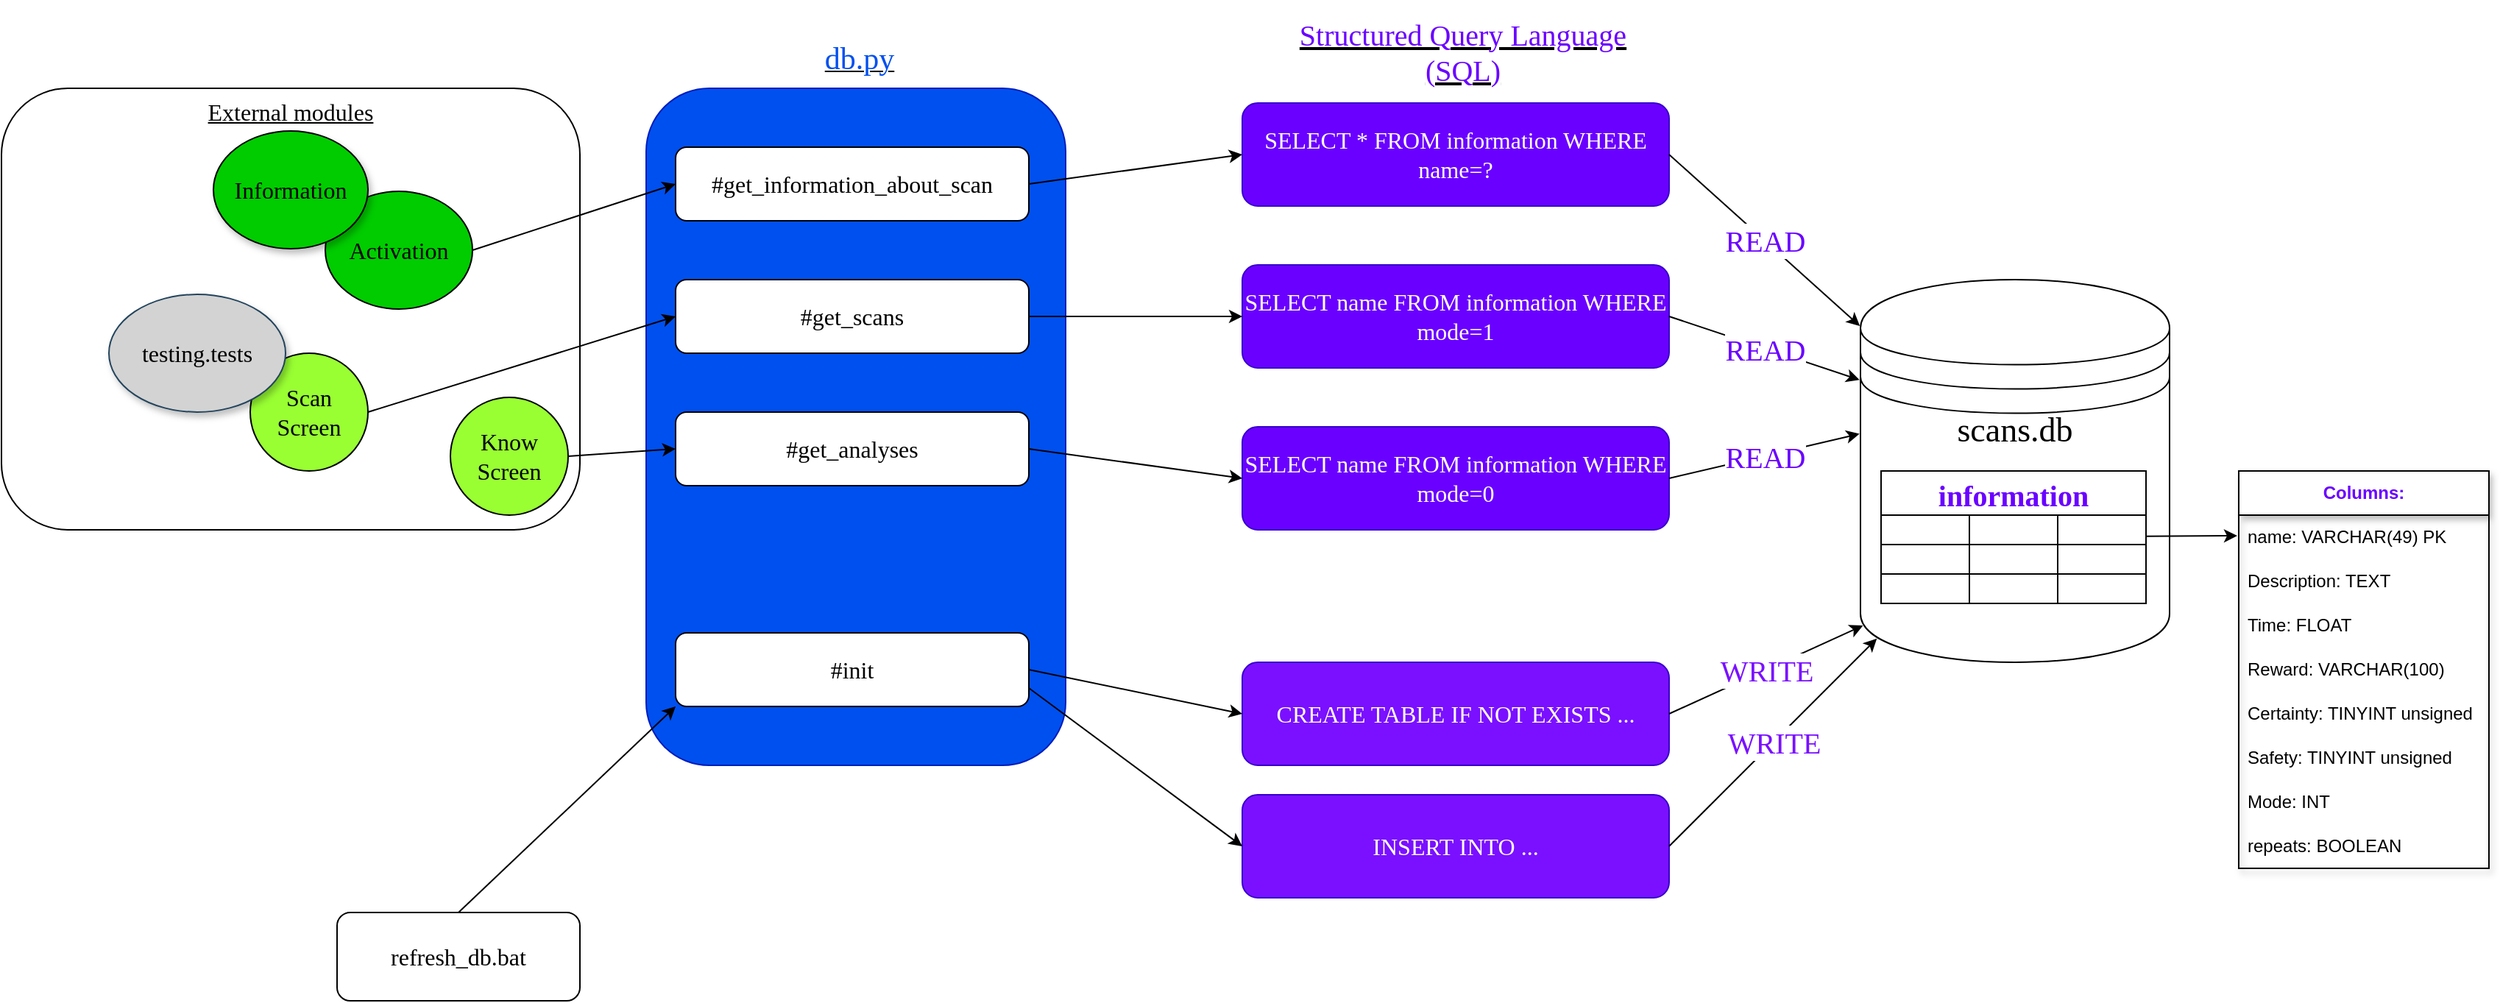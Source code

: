<mxfile>
    <diagram id="sqh2nvEbb2Q2xoJa_0Ur" name="Page-1">
        <mxGraphModel dx="1652" dy="971" grid="1" gridSize="10" guides="1" tooltips="1" connect="1" arrows="1" fold="1" page="1" pageScale="1" pageWidth="850" pageHeight="1100" math="0" shadow="0">
            <root>
                <mxCell id="0"/>
                <mxCell id="1" parent="0"/>
                <mxCell id="11" value="External modules" style="rounded=1;whiteSpace=wrap;html=1;fontFamily=Consolas;fontSource=https%3A%2F%2Ffonts.googleapis.com%2Fcss%3Ffamily%3DConsolas;fontSize=16;verticalAlign=top;fontStyle=4" parent="1" vertex="1">
                    <mxGeometry x="40" y="150" width="393" height="300" as="geometry"/>
                </mxCell>
                <mxCell id="7" value="" style="rounded=1;whiteSpace=wrap;html=1;fontFamily=Consolas;fontSource=https%3A%2F%2Ffonts.googleapis.com%2Fcss%3Ffamily%3DConsolas;fontSize=16;fillColor=#0050ef;fontColor=#ffffff;strokeColor=#001DBC;" parent="1" vertex="1">
                    <mxGeometry x="478" y="150" width="285" height="460" as="geometry"/>
                </mxCell>
                <mxCell id="2" value="&lt;p style=&quot;font-size: 16px;&quot;&gt;#get_information_about_scan&lt;/p&gt;" style="rounded=1;whiteSpace=wrap;html=1;fontSize=16;fontFamily=Consolas;fontSource=https%3A%2F%2Ffonts.googleapis.com%2Fcss%3Ffamily%3DConsolas;" parent="1" vertex="1">
                    <mxGeometry x="498" y="190" width="240" height="50" as="geometry"/>
                </mxCell>
                <mxCell id="3" value="&lt;p style=&quot;font-size: 16px;&quot;&gt;#get_scans&lt;/p&gt;" style="rounded=1;whiteSpace=wrap;html=1;fontSize=16;fontFamily=Consolas;fontSource=https%3A%2F%2Ffonts.googleapis.com%2Fcss%3Ffamily%3DConsolas;" parent="1" vertex="1">
                    <mxGeometry x="498" y="280" width="240" height="50" as="geometry"/>
                </mxCell>
                <mxCell id="4" value="&lt;p style=&quot;font-size: 16px;&quot;&gt;#get_analyses&lt;/p&gt;" style="rounded=1;whiteSpace=wrap;html=1;fontSize=16;fontFamily=Consolas;fontSource=https%3A%2F%2Ffonts.googleapis.com%2Fcss%3Ffamily%3DConsolas;" parent="1" vertex="1">
                    <mxGeometry x="498" y="370" width="240" height="50" as="geometry"/>
                </mxCell>
                <mxCell id="5" value="&lt;p style=&quot;font-size: 16px;&quot;&gt;#init&lt;/p&gt;" style="rounded=1;whiteSpace=wrap;html=1;fontSize=16;fontFamily=Consolas;fontSource=https%3A%2F%2Ffonts.googleapis.com%2Fcss%3Ffamily%3DConsolas;" parent="1" vertex="1">
                    <mxGeometry x="498" y="520" width="240" height="50" as="geometry"/>
                </mxCell>
                <mxCell id="6" value="scans.db" style="shape=datastore;whiteSpace=wrap;html=1;fontFamily=Consolas;fontSource=https%3A%2F%2Ffonts.googleapis.com%2Fcss%3Ffamily%3DConsolas;fontSize=23;verticalAlign=top;" parent="1" vertex="1">
                    <mxGeometry x="1303" y="280" width="210" height="260" as="geometry"/>
                </mxCell>
                <mxCell id="8" value="" style="endArrow=classic;html=1;fontFamily=Consolas;fontSource=https%3A%2F%2Ffonts.googleapis.com%2Fcss%3Ffamily%3DConsolas;fontSize=16;entryX=0;entryY=0.5;entryDx=0;entryDy=0;exitX=1;exitY=0.5;exitDx=0;exitDy=0;" parent="1" source="45" target="2" edge="1">
                    <mxGeometry width="50" height="50" relative="1" as="geometry">
                        <mxPoint x="448" y="215" as="sourcePoint"/>
                        <mxPoint x="458" y="210" as="targetPoint"/>
                    </mxGeometry>
                </mxCell>
                <mxCell id="9" value="" style="endArrow=classic;html=1;fontFamily=Consolas;fontSource=https%3A%2F%2Ffonts.googleapis.com%2Fcss%3Ffamily%3DConsolas;fontSize=16;entryX=0;entryY=0.5;entryDx=0;entryDy=0;exitX=1;exitY=0.5;exitDx=0;exitDy=0;" parent="1" source="48" target="3" edge="1">
                    <mxGeometry width="50" height="50" relative="1" as="geometry">
                        <mxPoint x="448" y="305" as="sourcePoint"/>
                        <mxPoint x="488" y="290" as="targetPoint"/>
                    </mxGeometry>
                </mxCell>
                <mxCell id="10" value="" style="endArrow=classic;html=1;fontFamily=Consolas;fontSource=https%3A%2F%2Ffonts.googleapis.com%2Fcss%3Ffamily%3DConsolas;fontSize=16;entryX=0;entryY=0.5;entryDx=0;entryDy=0;exitX=1;exitY=0.5;exitDx=0;exitDy=0;" parent="1" source="47" target="4" edge="1">
                    <mxGeometry width="50" height="50" relative="1" as="geometry">
                        <mxPoint x="458" y="395" as="sourcePoint"/>
                        <mxPoint x="478" y="390" as="targetPoint"/>
                    </mxGeometry>
                </mxCell>
                <mxCell id="12" value="" style="endArrow=classic;html=1;fontFamily=Consolas;fontSource=https%3A%2F%2Ffonts.googleapis.com%2Fcss%3Ffamily%3DConsolas;fontSize=16;entryX=0;entryY=1;entryDx=0;entryDy=0;exitX=0.5;exitY=0;exitDx=0;exitDy=0;" parent="1" source="13" target="5" edge="1">
                    <mxGeometry width="50" height="50" relative="1" as="geometry">
                        <mxPoint x="423" y="700" as="sourcePoint"/>
                        <mxPoint x="533" y="690" as="targetPoint"/>
                    </mxGeometry>
                </mxCell>
                <mxCell id="13" value="refresh_db.bat" style="rounded=1;whiteSpace=wrap;html=1;fontFamily=Consolas;fontSource=https%3A%2F%2Ffonts.googleapis.com%2Fcss%3Ffamily%3DConsolas;fontSize=16;" parent="1" vertex="1">
                    <mxGeometry x="268" y="710" width="165" height="60" as="geometry"/>
                </mxCell>
                <mxCell id="14" value="&lt;font color=&quot;#0050ef&quot; data-font-src=&quot;https://fonts.googleapis.com/css?family=Consolas&quot; face=&quot;Consolas&quot; style=&quot;font-size: 21px;&quot;&gt;db.py&lt;/font&gt;" style="text;html=1;strokeColor=none;fillColor=none;align=center;verticalAlign=middle;whiteSpace=wrap;rounded=0;fontStyle=4" parent="1" vertex="1">
                    <mxGeometry x="483" y="110" width="280" height="40" as="geometry"/>
                </mxCell>
                <mxCell id="15" value="" style="endArrow=classic;html=1;fontFamily=Consolas;fontSource=https%3A%2F%2Ffonts.googleapis.com%2Fcss%3Ffamily%3DConsolas;fontSize=23;fontColor=#0050ef;exitX=1;exitY=0.5;exitDx=0;exitDy=0;entryX=0;entryY=0.5;entryDx=0;entryDy=0;" parent="1" source="2" target="17" edge="1">
                    <mxGeometry width="50" height="50" relative="1" as="geometry">
                        <mxPoint x="783" y="190" as="sourcePoint"/>
                        <mxPoint x="783" y="185" as="targetPoint"/>
                    </mxGeometry>
                </mxCell>
                <mxCell id="17" value="SELECT * FROM information WHERE name=?" style="rounded=1;whiteSpace=wrap;html=1;fontFamily=Consolas;fontSource=https%3A%2F%2Ffonts.googleapis.com%2Fcss%3Ffamily%3DConsolas;fontSize=16;fontColor=#ffffff;fillColor=#6a00ff;strokeColor=#3700CC;" parent="1" vertex="1">
                    <mxGeometry x="883" y="160" width="290" height="70" as="geometry"/>
                </mxCell>
                <mxCell id="18" value="&lt;font color=&quot;#6a00ff&quot; data-font-src=&quot;https://fonts.googleapis.com/css?family=Consolas&quot; face=&quot;Consolas&quot; style=&quot;font-size: 20px;&quot;&gt;Structured Query Language (SQL)&lt;/font&gt;" style="text;html=1;strokeColor=none;fillColor=none;align=center;verticalAlign=middle;whiteSpace=wrap;rounded=0;fontStyle=4;fontSize=20;" parent="1" vertex="1">
                    <mxGeometry x="893" y="90" width="280" height="70" as="geometry"/>
                </mxCell>
                <mxCell id="19" value="SELECT name FROM information WHERE mode=1" style="rounded=1;whiteSpace=wrap;html=1;fontFamily=Consolas;fontSource=https%3A%2F%2Ffonts.googleapis.com%2Fcss%3Ffamily%3DConsolas;fontSize=16;fontColor=#ffffff;fillColor=#6a00ff;strokeColor=#3700CC;" parent="1" vertex="1">
                    <mxGeometry x="883" y="270" width="290" height="70" as="geometry"/>
                </mxCell>
                <mxCell id="20" value="" style="endArrow=classic;html=1;fontFamily=Consolas;fontSource=https%3A%2F%2Ffonts.googleapis.com%2Fcss%3Ffamily%3DConsolas;fontSize=23;fontColor=#0050ef;exitX=1;exitY=0.5;exitDx=0;exitDy=0;entryX=0;entryY=0.5;entryDx=0;entryDy=0;" parent="1" source="3" target="19" edge="1">
                    <mxGeometry width="50" height="50" relative="1" as="geometry">
                        <mxPoint x="763" y="310" as="sourcePoint"/>
                        <mxPoint x="913" y="290" as="targetPoint"/>
                    </mxGeometry>
                </mxCell>
                <mxCell id="21" value="SELECT name FROM information WHERE mode=0" style="rounded=1;whiteSpace=wrap;html=1;fontFamily=Consolas;fontSource=https%3A%2F%2Ffonts.googleapis.com%2Fcss%3Ffamily%3DConsolas;fontSize=16;fontColor=#ffffff;fillColor=#6a00ff;strokeColor=#3700CC;" parent="1" vertex="1">
                    <mxGeometry x="883" y="380" width="290" height="70" as="geometry"/>
                </mxCell>
                <mxCell id="22" value="" style="endArrow=classic;html=1;fontFamily=Consolas;fontSource=https%3A%2F%2Ffonts.googleapis.com%2Fcss%3Ffamily%3DConsolas;fontSize=23;fontColor=#0050ef;exitX=1;exitY=0.5;exitDx=0;exitDy=0;entryX=0;entryY=0.5;entryDx=0;entryDy=0;" parent="1" source="4" target="21" edge="1">
                    <mxGeometry width="50" height="50" relative="1" as="geometry">
                        <mxPoint x="748" y="315" as="sourcePoint"/>
                        <mxPoint x="893" y="315" as="targetPoint"/>
                    </mxGeometry>
                </mxCell>
                <mxCell id="23" value="CREATE TABLE IF NOT EXISTS ..." style="rounded=1;whiteSpace=wrap;html=1;fontFamily=Consolas;fontSource=https%3A%2F%2Ffonts.googleapis.com%2Fcss%3Ffamily%3DConsolas;fontSize=16;fontColor=#ffffff;fillColor=#7A10FF;strokeColor=#3700CC;" parent="1" vertex="1">
                    <mxGeometry x="883" y="540" width="290" height="70" as="geometry"/>
                </mxCell>
                <mxCell id="24" value="INSERT INTO ..." style="rounded=1;whiteSpace=wrap;html=1;fontFamily=Consolas;fontSource=https%3A%2F%2Ffonts.googleapis.com%2Fcss%3Ffamily%3DConsolas;fontSize=16;fontColor=#ffffff;fillColor=#7A10FF;strokeColor=#3700CC;" parent="1" vertex="1">
                    <mxGeometry x="883" y="630" width="290" height="70" as="geometry"/>
                </mxCell>
                <mxCell id="25" value="" style="endArrow=classic;html=1;fontFamily=Consolas;fontSource=https%3A%2F%2Ffonts.googleapis.com%2Fcss%3Ffamily%3DConsolas;fontSize=20;fontColor=#6a00ff;exitX=1;exitY=0.5;exitDx=0;exitDy=0;entryX=0;entryY=0.5;entryDx=0;entryDy=0;" parent="1" source="5" target="23" edge="1">
                    <mxGeometry width="50" height="50" relative="1" as="geometry">
                        <mxPoint x="803" y="590" as="sourcePoint"/>
                        <mxPoint x="853" y="540" as="targetPoint"/>
                    </mxGeometry>
                </mxCell>
                <mxCell id="26" value="" style="endArrow=classic;html=1;fontFamily=Consolas;fontSource=https%3A%2F%2Ffonts.googleapis.com%2Fcss%3Ffamily%3DConsolas;fontSize=20;fontColor=#6a00ff;exitX=1;exitY=0.75;exitDx=0;exitDy=0;entryX=0;entryY=0.5;entryDx=0;entryDy=0;" parent="1" source="5" target="24" edge="1">
                    <mxGeometry width="50" height="50" relative="1" as="geometry">
                        <mxPoint x="753" y="730" as="sourcePoint"/>
                        <mxPoint x="803" y="680" as="targetPoint"/>
                    </mxGeometry>
                </mxCell>
                <mxCell id="27" value="READ" style="endArrow=classic;html=1;fontFamily=Consolas;fontSource=https%3A%2F%2Ffonts.googleapis.com%2Fcss%3Ffamily%3DConsolas;fontSize=20;fontColor=#6a00ff;exitX=1;exitY=0.5;exitDx=0;exitDy=0;entryX=-0.002;entryY=0.121;entryDx=0;entryDy=0;entryPerimeter=0;" parent="1" source="17" target="6" edge="1">
                    <mxGeometry width="50" height="50" relative="1" as="geometry">
                        <mxPoint x="1253" y="230" as="sourcePoint"/>
                        <mxPoint x="1303" y="180" as="targetPoint"/>
                    </mxGeometry>
                </mxCell>
                <mxCell id="28" value="READ" style="endArrow=classic;html=1;fontFamily=Consolas;fontSource=https%3A%2F%2Ffonts.googleapis.com%2Fcss%3Ffamily%3DConsolas;fontSize=20;fontColor=#6a00ff;exitX=1;exitY=0.5;exitDx=0;exitDy=0;entryX=-0.003;entryY=0.262;entryDx=0;entryDy=0;entryPerimeter=0;" parent="1" source="19" target="6" edge="1">
                    <mxGeometry width="50" height="50" relative="1" as="geometry">
                        <mxPoint x="1183" y="205" as="sourcePoint"/>
                        <mxPoint x="1310.9" y="319.12" as="targetPoint"/>
                    </mxGeometry>
                </mxCell>
                <mxCell id="29" value="READ" style="endArrow=classic;html=1;fontFamily=Consolas;fontSource=https%3A%2F%2Ffonts.googleapis.com%2Fcss%3Ffamily%3DConsolas;fontSize=20;fontColor=#6a00ff;exitX=1;exitY=0.5;exitDx=0;exitDy=0;entryX=-0.003;entryY=0.403;entryDx=0;entryDy=0;entryPerimeter=0;" parent="1" source="21" target="6" edge="1">
                    <mxGeometry width="50" height="50" relative="1" as="geometry">
                        <mxPoint x="1193" y="215" as="sourcePoint"/>
                        <mxPoint x="1320.9" y="329.12" as="targetPoint"/>
                    </mxGeometry>
                </mxCell>
                <mxCell id="30" value="&lt;font color=&quot;#7a10ff&quot;&gt;WRITE&lt;/font&gt;" style="endArrow=classic;html=1;fontFamily=Consolas;fontSource=https%3A%2F%2Ffonts.googleapis.com%2Fcss%3Ffamily%3DConsolas;fontSize=20;fontColor=#6a00ff;exitX=1;exitY=0.5;exitDx=0;exitDy=0;entryX=0.008;entryY=0.904;entryDx=0;entryDy=0;entryPerimeter=0;" parent="1" source="23" target="6" edge="1">
                    <mxGeometry width="50" height="50" relative="1" as="geometry">
                        <mxPoint x="1203" y="225" as="sourcePoint"/>
                        <mxPoint x="1330.9" y="339.12" as="targetPoint"/>
                    </mxGeometry>
                </mxCell>
                <mxCell id="31" value="&lt;font color=&quot;#7a10ff&quot;&gt;WRITE&lt;/font&gt;" style="endArrow=classic;html=1;fontFamily=Consolas;fontSource=https%3A%2F%2Ffonts.googleapis.com%2Fcss%3Ffamily%3DConsolas;fontSize=20;fontColor=#6a00ff;exitX=1;exitY=0.5;exitDx=0;exitDy=0;entryX=0.053;entryY=0.938;entryDx=0;entryDy=0;entryPerimeter=0;" parent="1" source="24" target="6" edge="1">
                    <mxGeometry width="50" height="50" relative="1" as="geometry">
                        <mxPoint x="1213" y="235" as="sourcePoint"/>
                        <mxPoint x="1340.9" y="349.12" as="targetPoint"/>
                    </mxGeometry>
                </mxCell>
                <mxCell id="57" style="edgeStyle=none;html=1;entryX=-0.006;entryY=0.163;entryDx=0;entryDy=0;entryPerimeter=0;" edge="1" parent="1" source="32" target="58">
                    <mxGeometry relative="1" as="geometry">
                        <mxPoint x="1650" y="430" as="targetPoint"/>
                    </mxGeometry>
                </mxCell>
                <mxCell id="32" value="information" style="shape=table;startSize=30;container=1;collapsible=0;childLayout=tableLayout;fontStyle=1;align=center;fontFamily=Consolas;fontSource=https%3A%2F%2Ffonts.googleapis.com%2Fcss%3Ffamily%3DConsolas;fontSize=20;fontColor=#6a00ff;" parent="1" vertex="1">
                    <mxGeometry x="1317" y="410" width="180" height="90" as="geometry"/>
                </mxCell>
                <mxCell id="33" value="" style="shape=tableRow;horizontal=0;startSize=0;swimlaneHead=0;swimlaneBody=0;top=0;left=0;bottom=0;right=0;collapsible=0;dropTarget=0;fillColor=none;points=[[0,0.5],[1,0.5]];portConstraint=eastwest;fontFamily=Consolas;fontSource=https%3A%2F%2Ffonts.googleapis.com%2Fcss%3Ffamily%3DConsolas;fontSize=20;fontColor=#6a00ff;" parent="32" vertex="1">
                    <mxGeometry y="30" width="180" height="20" as="geometry"/>
                </mxCell>
                <mxCell id="34" value="" style="shape=partialRectangle;html=1;whiteSpace=wrap;connectable=0;fillColor=none;top=0;left=0;bottom=0;right=0;overflow=hidden;fontFamily=Consolas;fontSource=https%3A%2F%2Ffonts.googleapis.com%2Fcss%3Ffamily%3DConsolas;fontSize=20;fontColor=#6a00ff;" parent="33" vertex="1">
                    <mxGeometry width="60" height="20" as="geometry">
                        <mxRectangle width="60" height="20" as="alternateBounds"/>
                    </mxGeometry>
                </mxCell>
                <mxCell id="35" value="" style="shape=partialRectangle;html=1;whiteSpace=wrap;connectable=0;fillColor=none;top=0;left=0;bottom=0;right=0;overflow=hidden;fontFamily=Consolas;fontSource=https%3A%2F%2Ffonts.googleapis.com%2Fcss%3Ffamily%3DConsolas;fontSize=20;fontColor=#6a00ff;" parent="33" vertex="1">
                    <mxGeometry x="60" width="60" height="20" as="geometry">
                        <mxRectangle width="60" height="20" as="alternateBounds"/>
                    </mxGeometry>
                </mxCell>
                <mxCell id="36" value="" style="shape=partialRectangle;html=1;whiteSpace=wrap;connectable=0;fillColor=none;top=0;left=0;bottom=0;right=0;overflow=hidden;fontFamily=Consolas;fontSource=https%3A%2F%2Ffonts.googleapis.com%2Fcss%3Ffamily%3DConsolas;fontSize=20;fontColor=#6a00ff;" parent="33" vertex="1">
                    <mxGeometry x="120" width="60" height="20" as="geometry">
                        <mxRectangle width="60" height="20" as="alternateBounds"/>
                    </mxGeometry>
                </mxCell>
                <mxCell id="37" value="" style="shape=tableRow;horizontal=0;startSize=0;swimlaneHead=0;swimlaneBody=0;top=0;left=0;bottom=0;right=0;collapsible=0;dropTarget=0;fillColor=none;points=[[0,0.5],[1,0.5]];portConstraint=eastwest;fontFamily=Consolas;fontSource=https%3A%2F%2Ffonts.googleapis.com%2Fcss%3Ffamily%3DConsolas;fontSize=20;fontColor=#6a00ff;" parent="32" vertex="1">
                    <mxGeometry y="50" width="180" height="20" as="geometry"/>
                </mxCell>
                <mxCell id="38" value="" style="shape=partialRectangle;html=1;whiteSpace=wrap;connectable=0;fillColor=none;top=0;left=0;bottom=0;right=0;overflow=hidden;fontFamily=Consolas;fontSource=https%3A%2F%2Ffonts.googleapis.com%2Fcss%3Ffamily%3DConsolas;fontSize=20;fontColor=#6a00ff;" parent="37" vertex="1">
                    <mxGeometry width="60" height="20" as="geometry">
                        <mxRectangle width="60" height="20" as="alternateBounds"/>
                    </mxGeometry>
                </mxCell>
                <mxCell id="39" value="" style="shape=partialRectangle;html=1;whiteSpace=wrap;connectable=0;fillColor=none;top=0;left=0;bottom=0;right=0;overflow=hidden;fontFamily=Consolas;fontSource=https%3A%2F%2Ffonts.googleapis.com%2Fcss%3Ffamily%3DConsolas;fontSize=20;fontColor=#6a00ff;" parent="37" vertex="1">
                    <mxGeometry x="60" width="60" height="20" as="geometry">
                        <mxRectangle width="60" height="20" as="alternateBounds"/>
                    </mxGeometry>
                </mxCell>
                <mxCell id="40" value="" style="shape=partialRectangle;html=1;whiteSpace=wrap;connectable=0;fillColor=none;top=0;left=0;bottom=0;right=0;overflow=hidden;fontFamily=Consolas;fontSource=https%3A%2F%2Ffonts.googleapis.com%2Fcss%3Ffamily%3DConsolas;fontSize=20;fontColor=#6a00ff;" parent="37" vertex="1">
                    <mxGeometry x="120" width="60" height="20" as="geometry">
                        <mxRectangle width="60" height="20" as="alternateBounds"/>
                    </mxGeometry>
                </mxCell>
                <mxCell id="41" value="" style="shape=tableRow;horizontal=0;startSize=0;swimlaneHead=0;swimlaneBody=0;top=0;left=0;bottom=0;right=0;collapsible=0;dropTarget=0;fillColor=none;points=[[0,0.5],[1,0.5]];portConstraint=eastwest;fontFamily=Consolas;fontSource=https%3A%2F%2Ffonts.googleapis.com%2Fcss%3Ffamily%3DConsolas;fontSize=20;fontColor=#6a00ff;" parent="32" vertex="1">
                    <mxGeometry y="70" width="180" height="20" as="geometry"/>
                </mxCell>
                <mxCell id="42" value="" style="shape=partialRectangle;html=1;whiteSpace=wrap;connectable=0;fillColor=none;top=0;left=0;bottom=0;right=0;overflow=hidden;fontFamily=Consolas;fontSource=https%3A%2F%2Ffonts.googleapis.com%2Fcss%3Ffamily%3DConsolas;fontSize=20;fontColor=#6a00ff;" parent="41" vertex="1">
                    <mxGeometry width="60" height="20" as="geometry">
                        <mxRectangle width="60" height="20" as="alternateBounds"/>
                    </mxGeometry>
                </mxCell>
                <mxCell id="43" value="" style="shape=partialRectangle;html=1;whiteSpace=wrap;connectable=0;fillColor=none;top=0;left=0;bottom=0;right=0;overflow=hidden;fontFamily=Consolas;fontSource=https%3A%2F%2Ffonts.googleapis.com%2Fcss%3Ffamily%3DConsolas;fontSize=20;fontColor=#6a00ff;" parent="41" vertex="1">
                    <mxGeometry x="60" width="60" height="20" as="geometry">
                        <mxRectangle width="60" height="20" as="alternateBounds"/>
                    </mxGeometry>
                </mxCell>
                <mxCell id="44" value="" style="shape=partialRectangle;html=1;whiteSpace=wrap;connectable=0;fillColor=none;top=0;left=0;bottom=0;right=0;overflow=hidden;fontFamily=Consolas;fontSource=https%3A%2F%2Ffonts.googleapis.com%2Fcss%3Ffamily%3DConsolas;fontSize=20;fontColor=#6a00ff;" parent="41" vertex="1">
                    <mxGeometry x="120" width="60" height="20" as="geometry">
                        <mxRectangle width="60" height="20" as="alternateBounds"/>
                    </mxGeometry>
                </mxCell>
                <mxCell id="45" value="Activation" style="ellipse;whiteSpace=wrap;html=1;fontFamily=Consolas;fontSize=16;fillColor=#00CC00;" vertex="1" parent="1">
                    <mxGeometry x="260" y="220" width="100" height="80" as="geometry"/>
                </mxCell>
                <mxCell id="46" value="Information" style="ellipse;whiteSpace=wrap;html=1;fontFamily=Consolas;fontSize=16;fillColor=#00CC00;shadow=1;" vertex="1" parent="1">
                    <mxGeometry x="184" y="179" width="105" height="80" as="geometry"/>
                </mxCell>
                <mxCell id="47" value="Know&lt;br&gt;Screen" style="ellipse;whiteSpace=wrap;html=1;fontFamily=Consolas;fontSize=16;fillColor=#99FF33;" vertex="1" parent="1">
                    <mxGeometry x="345" y="360" width="80" height="80" as="geometry"/>
                </mxCell>
                <mxCell id="48" value="Scan&lt;br&gt;Screen" style="ellipse;html=1;fontFamily=Consolas;fontSize=16;whiteSpace=wrap;fillColor=#99FF33;" vertex="1" parent="1">
                    <mxGeometry x="209" y="330" width="80" height="80" as="geometry"/>
                </mxCell>
                <mxCell id="50" value="testing.tests" style="ellipse;whiteSpace=wrap;html=1;fontFamily=Consolas;fontSize=16;fillColor=#D3D3D3;strokeColor=#23445d;shadow=1;" vertex="1" parent="1">
                    <mxGeometry x="113" y="290" width="120" height="80" as="geometry"/>
                </mxCell>
                <mxCell id="58" value="&lt;font color=&quot;#6a00ff&quot;&gt;&lt;b&gt;Columns:&lt;/b&gt;&lt;/font&gt;" style="swimlane;fontStyle=0;childLayout=stackLayout;horizontal=1;startSize=30;horizontalStack=0;resizeParent=1;resizeParentMax=0;resizeLast=0;collapsible=1;marginBottom=0;whiteSpace=wrap;html=1;shadow=1;" vertex="1" parent="1">
                    <mxGeometry x="1560" y="410" width="170" height="270" as="geometry"/>
                </mxCell>
                <mxCell id="59" value="name: VARCHAR(49) PK" style="text;strokeColor=none;fillColor=none;align=left;verticalAlign=middle;spacingLeft=4;spacingRight=4;overflow=hidden;points=[[0,0.5],[1,0.5]];portConstraint=eastwest;rotatable=0;whiteSpace=wrap;html=1;shadow=1;" vertex="1" parent="58">
                    <mxGeometry y="30" width="170" height="30" as="geometry"/>
                </mxCell>
                <mxCell id="60" value="Description: TEXT" style="text;strokeColor=none;fillColor=none;align=left;verticalAlign=middle;spacingLeft=4;spacingRight=4;overflow=hidden;points=[[0,0.5],[1,0.5]];portConstraint=eastwest;rotatable=0;whiteSpace=wrap;html=1;shadow=1;" vertex="1" parent="58">
                    <mxGeometry y="60" width="170" height="30" as="geometry"/>
                </mxCell>
                <mxCell id="61" value="Time: FLOAT" style="text;strokeColor=none;fillColor=none;align=left;verticalAlign=middle;spacingLeft=4;spacingRight=4;overflow=hidden;points=[[0,0.5],[1,0.5]];portConstraint=eastwest;rotatable=0;whiteSpace=wrap;html=1;shadow=1;" vertex="1" parent="58">
                    <mxGeometry y="90" width="170" height="30" as="geometry"/>
                </mxCell>
                <mxCell id="63" value="Reward: VARCHAR(100)" style="text;strokeColor=none;fillColor=none;align=left;verticalAlign=middle;spacingLeft=4;spacingRight=4;overflow=hidden;points=[[0,0.5],[1,0.5]];portConstraint=eastwest;rotatable=0;whiteSpace=wrap;html=1;shadow=1;" vertex="1" parent="58">
                    <mxGeometry y="120" width="170" height="30" as="geometry"/>
                </mxCell>
                <mxCell id="62" value="Certainty: TINYINT unsigned" style="text;strokeColor=none;fillColor=none;align=left;verticalAlign=middle;spacingLeft=4;spacingRight=4;overflow=hidden;points=[[0,0.5],[1,0.5]];portConstraint=eastwest;rotatable=0;whiteSpace=wrap;html=1;shadow=1;" vertex="1" parent="58">
                    <mxGeometry y="150" width="170" height="30" as="geometry"/>
                </mxCell>
                <mxCell id="67" value="Safety: TINYINT unsigned" style="text;strokeColor=none;fillColor=none;align=left;verticalAlign=middle;spacingLeft=4;spacingRight=4;overflow=hidden;points=[[0,0.5],[1,0.5]];portConstraint=eastwest;rotatable=0;whiteSpace=wrap;html=1;shadow=1;" vertex="1" parent="58">
                    <mxGeometry y="180" width="170" height="30" as="geometry"/>
                </mxCell>
                <mxCell id="69" value="Mode: INT" style="text;strokeColor=none;fillColor=none;align=left;verticalAlign=middle;spacingLeft=4;spacingRight=4;overflow=hidden;points=[[0,0.5],[1,0.5]];portConstraint=eastwest;rotatable=0;whiteSpace=wrap;html=1;shadow=1;" vertex="1" parent="58">
                    <mxGeometry y="210" width="170" height="30" as="geometry"/>
                </mxCell>
                <mxCell id="68" value="repeats: BOOLEAN" style="text;strokeColor=none;fillColor=none;align=left;verticalAlign=middle;spacingLeft=4;spacingRight=4;overflow=hidden;points=[[0,0.5],[1,0.5]];portConstraint=eastwest;rotatable=0;whiteSpace=wrap;html=1;shadow=1;" vertex="1" parent="58">
                    <mxGeometry y="240" width="170" height="30" as="geometry"/>
                </mxCell>
            </root>
        </mxGraphModel>
    </diagram>
</mxfile>
